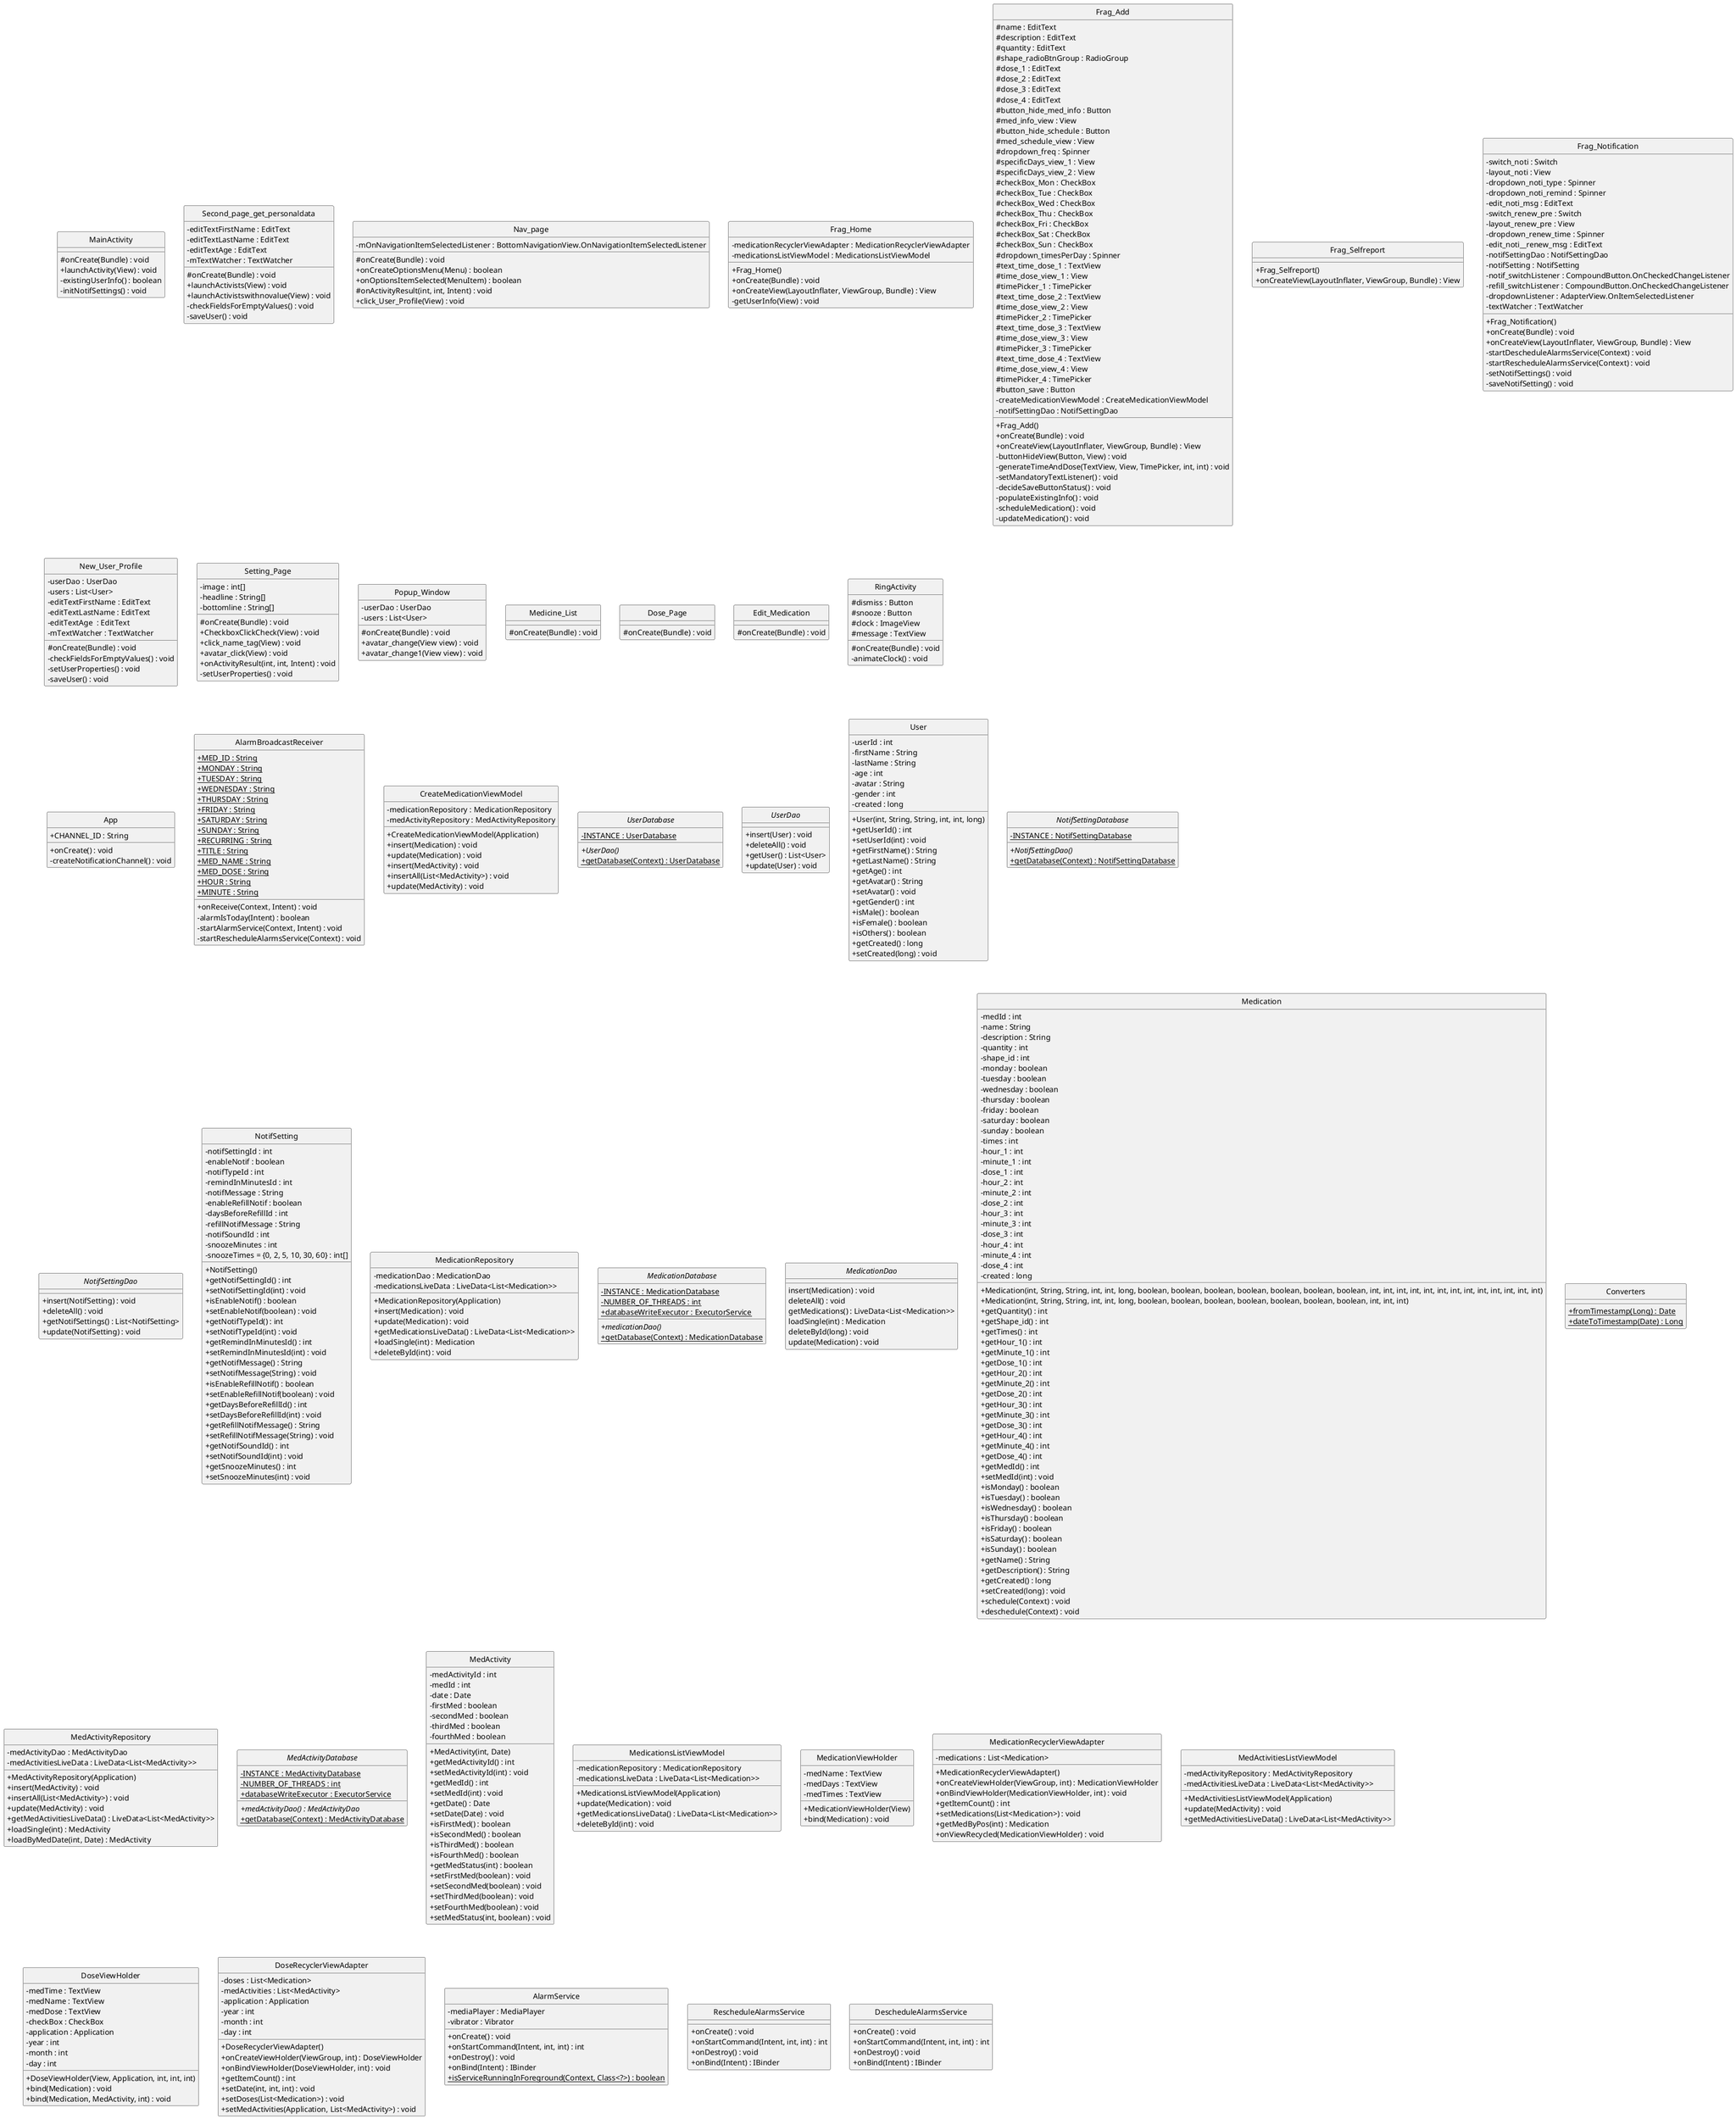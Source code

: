 @startuml
hide circle
skinparam classAttributeIconSize 0

'abstract class AbstractList
'abstract AbstractCollection
'interface List
'interface Collection

'List <|-- AbstractList
'Collection <|-- AbstractCollection

'Collection <|- List
'AbstractCollection <|- AbstractList
'AbstractList <|-- ArrayList

'class ArrayList {
'Object[] elementData
'size()
'}

'enum TimeUnit {
'DAYS
'HOURS
'MINUTES
'}

class MainActivity {
    # onCreate(Bundle) : void
    + launchActivity(View) : void
    - existingUserInfo() : boolean
    - initNotifSettings() : void
}

class Second_page_get_personaldata {
    - editTextFirstName : EditText
    - editTextLastName : EditText
    - editTextAge : EditText
    - mTextWatcher : TextWatcher

    # onCreate(Bundle) : void
    + launchActivists(View) : void
    + launchActivistswithnovalue(View) : void
    - checkFieldsForEmptyValues() : void
    - saveUser() : void
}

class Nav_page {
    - mOnNavigationItemSelectedListener : BottomNavigationView.OnNavigationItemSelectedListener

    # onCreate(Bundle) : void
    + onCreateOptionsMenu(Menu) : boolean
    + onOptionsItemSelected(MenuItem) : boolean
    # onActivityResult(int, int, Intent) : void
    + click_User_Profile(View) : void
}

class Frag_Home {
    - medicationRecyclerViewAdapter : MedicationRecyclerViewAdapter
    - medicationsListViewModel : MedicationsListViewModel

    + Frag_Home()
    + onCreate(Bundle) : void
    + onCreateView(LayoutInflater, ViewGroup, Bundle) : View
    - getUserInfo(View) : void
}

class Frag_Add {
    # name : EditText
    # description : EditText
    # quantity : EditText
    # shape_radioBtnGroup : RadioGroup
    # dose_1 : EditText
    # dose_2 : EditText
    # dose_3 : EditText
    # dose_4 : EditText
    # button_hide_med_info : Button
    # med_info_view : View
    # button_hide_schedule : Button
    # med_schedule_view : View
    # dropdown_freq : Spinner
    # specificDays_view_1 : View
    # specificDays_view_2 : View
    # checkBox_Mon : CheckBox
    # checkBox_Tue : CheckBox
    # checkBox_Wed : CheckBox
    # checkBox_Thu : CheckBox
    # checkBox_Fri : CheckBox
    # checkBox_Sat : CheckBox
    # checkBox_Sun : CheckBox
    # dropdown_timesPerDay : Spinner
    # text_time_dose_1 : TextView
    # time_dose_view_1 : View
    # timePicker_1 : TimePicker
    # text_time_dose_2 : TextView
    # time_dose_view_2 : View
    # timePicker_2 : TimePicker
    # text_time_dose_3 : TextView
    # time_dose_view_3 : View
    # timePicker_3 : TimePicker
    # text_time_dose_4 : TextView
    # time_dose_view_4 : View
    # timePicker_4 : TimePicker
    # button_save : Button
    - createMedicationViewModel : CreateMedicationViewModel
    - notifSettingDao : NotifSettingDao

    + Frag_Add()
    + onCreate(Bundle) : void
    + onCreateView(LayoutInflater, ViewGroup, Bundle) : View
    - buttonHideView(Button, View) : void
    - generateTimeAndDose(TextView, View, TimePicker, int, int) : void
    - setMandatoryTextListener() : void
    - decideSaveButtonStatus() : void
    - populateExistingInfo() : void
    - scheduleMedication() : void
    - updateMedication() : void
}

class Frag_Selfreport {
    + Frag_Selfreport()
    + onCreateView(LayoutInflater, ViewGroup, Bundle) : View
}

class Frag_Notification {
    - switch_noti : Switch
    - layout_noti : View
    - dropdown_noti_type : Spinner
    - dropdown_noti_remind : Spinner
    - edit_noti_msg : EditText
    - switch_renew_pre : Switch
    - layout_renew_pre : View
    - dropdown_renew_time : Spinner
    - edit_noti__renew_msg : EditText
    - notifSettingDao : NotifSettingDao
    - notifSetting : NotifSetting
    - notif_switchListener : CompoundButton.OnCheckedChangeListener
    - refill_switchListener : CompoundButton.OnCheckedChangeListener
    - dropdownListener : AdapterView.OnItemSelectedListener
    - textWatcher : TextWatcher

    + Frag_Notification()
    + onCreate(Bundle) : void
    + onCreateView(LayoutInflater, ViewGroup, Bundle) : View
    - startDescheduleAlarmsService(Context) : void
    - startRescheduleAlarmsService(Context) : void
    - setNotifSettings() : void
    - saveNotifSetting() : void
}

class New_User_Profile {
    - userDao : UserDao
    - users : List<User>
    - editTextFirstName : EditText
    - editTextLastName : EditText
    - editTextAge  : EditText
    - mTextWatcher : TextWatcher

    # onCreate(Bundle) : void
    - checkFieldsForEmptyValues() : void
    - setUserProperties() : void
    - saveUser() : void
}

class Setting_Page {
    - image : int[]
    - headline : String[]
    - bottomline : String[]

    # onCreate(Bundle) : void
    + CheckboxClickCheck(View) : void
    + click_name_tag(View) : void
    + avatar_click(View) : void
    + onActivityResult(int, int, Intent) : void
    - setUserProperties() : void
}

class Popup_Window {
    - userDao : UserDao
    - users : List<User>

    # onCreate(Bundle) : void
    + avatar_change(View view) : void
    + avatar_change1(View view) : void
}

class Medicine_List {
    # onCreate(Bundle) : void
}

class Dose_Page {
    # onCreate(Bundle) : void
}

class Edit_Medication {
    # onCreate(Bundle) : void
}

class RingActivity {
    # dismiss : Button
    # snooze : Button
    # clock : ImageView
    # message : TextView

    # onCreate(Bundle) : void
    - animateClock() : void
}

'application
class App {
    + CHANNEL_ID : String

    + onCreate() : void
    - createNotificationChannel() : void
}

'broadcastreceiver
class AlarmBroadcastReceiver {
    {static} + MED_ID : String
    {static} + MONDAY : String
    {static} + TUESDAY : String
    {static} + WEDNESDAY : String
    {static} + THURSDAY : String
    {static} + FRIDAY : String
    {static} + SATURDAY : String
    {static} + SUNDAY : String
    {static} + RECURRING : String
    {static} + TITLE : String
    {static} + MED_NAME : String
    {static} + MED_DOSE : String
    {static} + HOUR : String
    {static} + MINUTE : String

    + onReceive(Context, Intent) : void
    - alarmIsToday(Intent) : boolean
    - startAlarmService(Context, Intent) : void
    - startRescheduleAlarmsService(Context) : void
}

'createmedication
class CreateMedicationViewModel {
    - medicationRepository : MedicationRepository
    - medActivityRepository : MedActivityRepository

    + CreateMedicationViewModel(Application)
    + insert(Medication) : void
    + update(Medication) : void
    + insert(MedActivity) : void
    + insertAll(List<MedActivity>) : void
    + update(MedActivity) : void
}

'data
abstract class UserDatabase {
    {static} - INSTANCE : UserDatabase

    {abstract} + UserDao()
    {static} + getDatabase(Context) : UserDatabase
}

interface UserDao {
    + insert(User) : void
    + deleteAll() : void
    + getUser() : List<User>
    + update(User) : void
}

class User {
    - userId : int
    - firstName : String
    - lastName : String
    - age : int
    - avatar : String
    - gender : int
    - created : long

    + User(int, String, String, int, int, long)
    + getUserId() : int
    + setUserId(int) : void
    + getFirstName() : String
    + getLastName() : String
    + getAge() : int
    + getAvatar() : String
    + setAvatar() : void
    + getGender() : int
    + isMale() : boolean
    + isFemale() : boolean
    + isOthers() : boolean
    + getCreated() : long
    + setCreated(long) : void
}

abstract class NotifSettingDatabase {
    {static} - INSTANCE : NotifSettingDatabase

    {abstract} + NotifSettingDao()
    {static} + getDatabase(Context) : NotifSettingDatabase
}

interface NotifSettingDao {
    + insert(NotifSetting) : void
    + deleteAll() : void
    + getNotifSettings() : List<NotifSetting>
    + update(NotifSetting) : void
}

class NotifSetting {
    - notifSettingId : int
    - enableNotif : boolean
    - notifTypeId : int
    - remindInMinutesId : int
    - notifMessage : String
    - enableRefillNotif : boolean
    - daysBeforeRefillId : int
    - refillNotifMessage : String
    - notifSoundId : int
    - snoozeMinutes : int
    - snoozeTimes = {0, 2, 5, 10, 30, 60} : int[]

    + NotifSetting()
    + getNotifSettingId() : int
    + setNotifSettingId(int) : void
    + isEnableNotif() : boolean
    + setEnableNotif(boolean) : void
    + getNotifTypeId() : int
    + setNotifTypeId(int) : void
    + getRemindInMinutesId() : int
    + setRemindInMinutesId(int) : void
    + getNotifMessage() : String
    + setNotifMessage(String) : void
    + isEnableRefillNotif() : boolean
    + setEnableRefillNotif(boolean) : void
    + getDaysBeforeRefillId() : int
    + setDaysBeforeRefillId(int) : void
    + getRefillNotifMessage() : String
    + setRefillNotifMessage(String) : void
    + getNotifSoundId() : int
    + setNotifSoundId(int) : void
    + getSnoozeMinutes() : int
    + setSnoozeMinutes(int) : void
}

class MedicationRepository {
    - medicationDao : MedicationDao
    - medicationsLiveData : LiveData<List<Medication>>

    + MedicationRepository(Application)
    + insert(Medication) : void
    + update(Medication) : void
    + getMedicationsLiveData() : LiveData<List<Medication>>
    + loadSingle(int) : Medication
    + deleteById(int) : void
}

abstract class MedicationDatabase {
    {static} - INSTANCE : MedicationDatabase
    {static} - NUMBER_OF_THREADS : int
    {static} + databaseWriteExecutor : ExecutorService

    {abstract} + medicationDao()
    {static} + getDatabase(Context) : MedicationDatabase
}

interface MedicationDao {
    insert(Medication) : void
    deleteAll() : void
    getMedications() : LiveData<List<Medication>>
    loadSingle(int) : Medication
    deleteById(long) : void
    update(Medication) : void
}

class Medication {
    - medId : int
    - name : String
    - description : String
    - quantity : int
    - shape_id : int
    - monday : boolean
    - tuesday : boolean
    - wednesday : boolean
    - thursday : boolean
    - friday : boolean
    - saturday : boolean
    - sunday : boolean
    - times : int
    - hour_1 : int
    - minute_1 : int
    - dose_1 : int
    - hour_2 : int
    - minute_2 : int
    - dose_2 : int
    - hour_3 : int
    - minute_3 : int
    - dose_3 : int
    - hour_4 : int
    - minute_4 : int
    - dose_4 : int
    - created : long
    
    + Medication(int, String, String, int, int, long, boolean, boolean, boolean, boolean, boolean, boolean, boolean, int, int, int, int, int, int, int, int, int, int, int, int, int)
    + Medication(int, String, String, int, int, long, boolean, boolean, boolean, boolean, boolean, boolean, boolean, int, int, int)
    + getQuantity() : int
    + getShape_id() : int
    + getTimes() : int
    + getHour_1() : int
    + getMinute_1() : int
    + getDose_1() : int
    + getHour_2() : int
    + getMinute_2() : int
    + getDose_2() : int
    + getHour_3() : int
    + getMinute_3() : int
    + getDose_3() : int
    + getHour_4() : int
    + getMinute_4() : int
    + getDose_4() : int
    + getMedId() : int
    + setMedId(int) : void
    + isMonday() : boolean
    + isTuesday() : boolean
    + isWednesday() : boolean
    + isThursday() : boolean
    + isFriday() : boolean
    + isSaturday() : boolean
    + isSunday() : boolean
    + getName() : String
    + getDescription() : String
    + getCreated() : long
    + setCreated(long) : void
    + schedule(Context) : void
    + deschedule(Context) : void
}

class Converters {
    {static} + fromTimestamp(Long) : Date
    {static} + dateToTimestamp(Date) : Long
}

class MedActivityRepository {
    - medActivityDao : MedActivityDao
    - medActivitiesLiveData : LiveData<List<MedActivity>>

    + MedActivityRepository(Application)
    + insert(MedActivity) : void
    + insertAll(List<MedActivity>) : void
    + update(MedActivity) : void
    + getMedActivitiesLiveData() : LiveData<List<MedActivity>>
    + loadSingle(int) : MedActivity
    + loadByMedDate(int, Date) : MedActivity
}

abstract class MedActivityDatabase{
    {static} - INSTANCE : MedActivityDatabase
    {static} - NUMBER_OF_THREADS : int
    {static} + databaseWriteExecutor : ExecutorService

    {abstract} + medActivityDao() : MedActivityDao
    {static} + getDatabase(Context) : MedActivityDatabase
}

class MedActivity {
    - medActivityId : int
    - medId : int
    - date : Date
    - firstMed : boolean
    - secondMed : boolean
    - thirdMed : boolean
    - fourthMed : boolean
    
    + MedActivity(int, Date)
    + getMedActivityId() : int
    + setMedActivityId(int) : void
    + getMedId() : int
    + setMedId(int) : void
    + getDate() : Date
    + setDate(Date) : void
    + isFirstMed() : boolean
    + isSecondMed() : boolean
    + isThirdMed() : boolean
    + isFourthMed() : boolean
    + getMedStatus(int) : boolean
    + setFirstMed(boolean) : void
    + setSecondMed(boolean) : void
    + setThirdMed(boolean) : void
    + setFourthMed(boolean) : void
    + setMedStatus(int, boolean) : void
}

'medicationslist
class MedicationsListViewModel {
    - medicationRepository : MedicationRepository
    - medicationsLiveData : LiveData<List<Medication>>

    + MedicationsListViewModel(Application)
    + update(Medication) : void
    + getMedicationsLiveData() : LiveData<List<Medication>>
    + deleteById(int) : void
}

class MedicationViewHolder {
    - medName : TextView
    - medDays : TextView
    - medTimes : TextView

    + MedicationViewHolder(View)
    + bind(Medication) : void
}

class MedicationRecyclerViewAdapter {
    - medications : List<Medication>
    
    + MedicationRecyclerViewAdapter()
    + onCreateViewHolder(ViewGroup, int) : MedicationViewHolder
    + onBindViewHolder(MedicationViewHolder, int) : void
    + getItemCount() : int
    + setMedications(List<Medication>) : void
    + getMedByPos(int) : Medication
    + onViewRecycled(MedicationViewHolder) : void
}

class MedActivitiesListViewModel {
    - medActivityRepository : MedActivityRepository
    - medActivitiesLiveData : LiveData<List<MedActivity>>

    + MedActivitiesListViewModel(Application)
    + update(MedActivity) : void
    + getMedActivitiesLiveData() : LiveData<List<MedActivity>>
}

class DoseViewHolder {
    - medTime : TextView
    - medName : TextView
    - medDose : TextView
    - checkBox : CheckBox
    - application : Application
    - year : int
    - month : int
    - day : int
    
    + DoseViewHolder(View, Application, int, int, int)
    + bind(Medication) : void
    + bind(Medication, MedActivity, int) : void
}

class DoseRecyclerViewAdapter {
    - doses : List<Medication>
    - medActivities : List<MedActivity>
    - application : Application
    - year : int
    - month : int
    - day : int
    
    + DoseRecyclerViewAdapter()
    + onCreateViewHolder(ViewGroup, int) : DoseViewHolder
    + onBindViewHolder(DoseViewHolder, int) : void
    + getItemCount() : int
    + setDate(int, int, int) : void
    + setDoses(List<Medication>) : void
    + setMedActivities(Application, List<MedActivity>) : void
}

'service
class AlarmService {
    - mediaPlayer : MediaPlayer
    - vibrator : Vibrator
    
    + onCreate() : void
    + onStartCommand(Intent, int, int) : int
    + onDestroy() : void
    + onBind(Intent) : IBinder
    {static} + isServiceRunningInForeground(Context, Class<?>) : boolean
}

class RescheduleAlarmsService {
    + onCreate() : void
    + onStartCommand(Intent, int, int) : int
    + onDestroy() : void
    + onBind(Intent) : IBinder
}

class DescheduleAlarmsService {
    + onCreate() : void
    + onStartCommand(Intent, int, int) : int
    + onDestroy() : void
    + onBind(Intent) : IBinder
}

@enduml